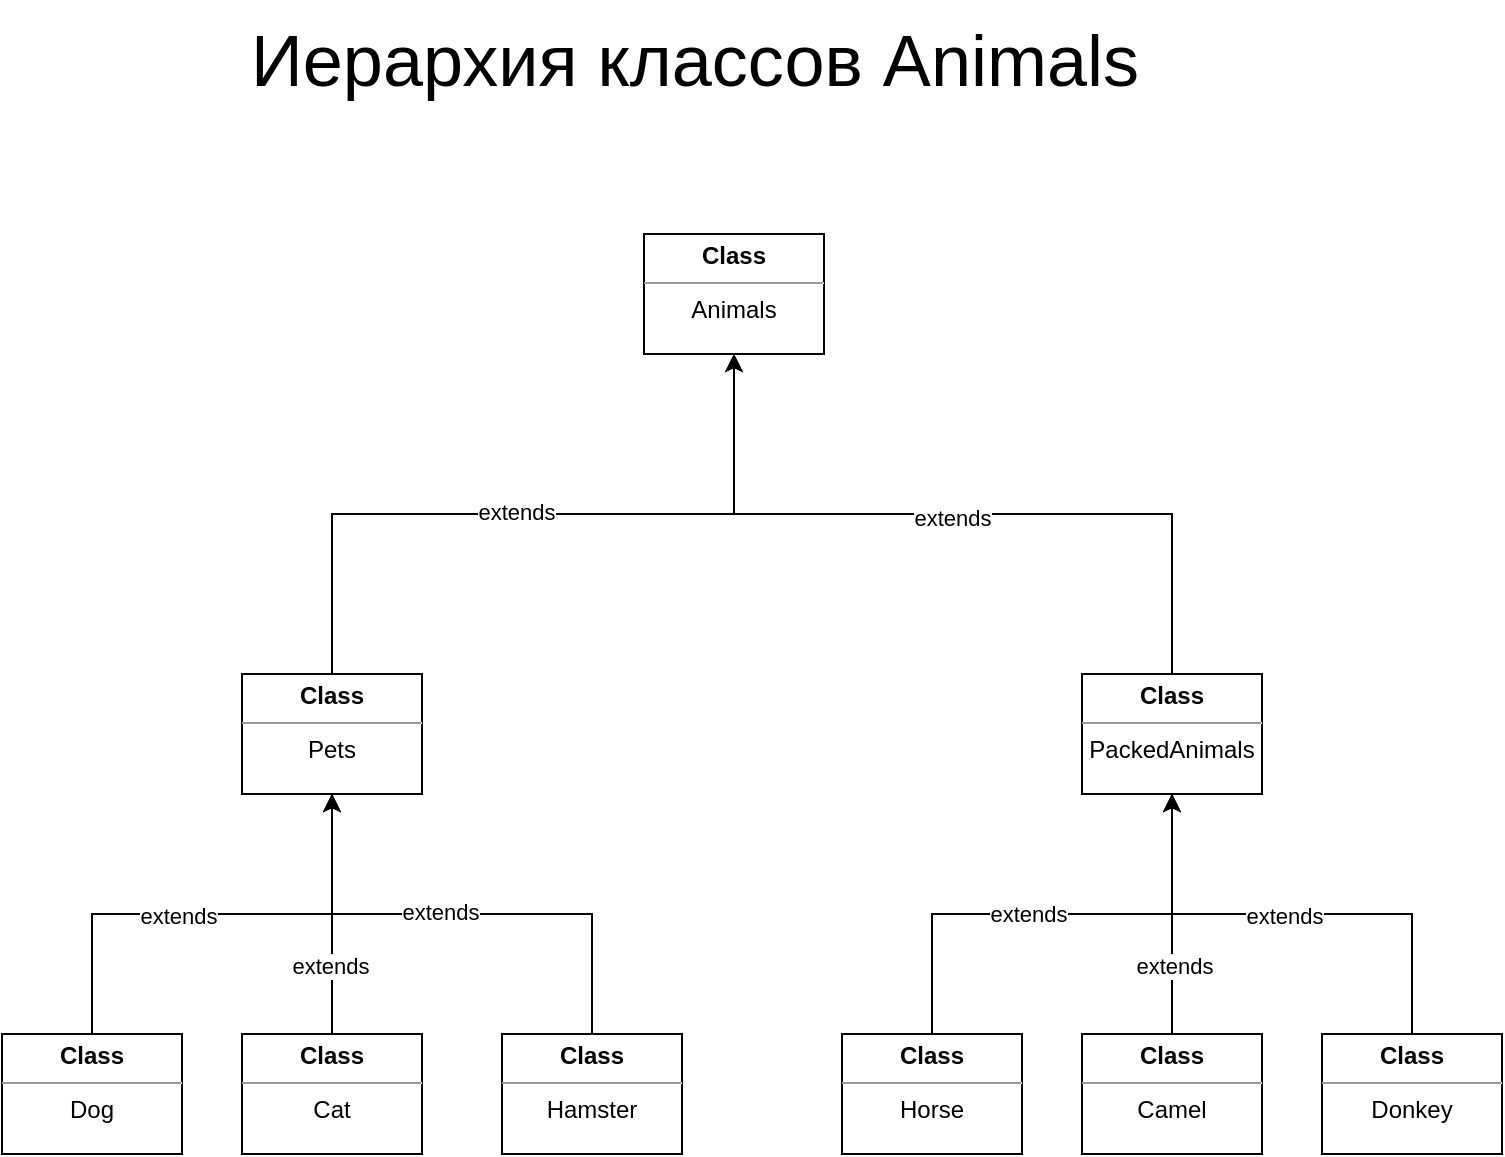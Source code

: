 <mxfile version="22.0.8" type="device">
  <diagram name="Страница — 1" id="A_bx5eHP0rTOwsD1YNuk">
    <mxGraphModel dx="1026" dy="639" grid="1" gridSize="10" guides="1" tooltips="1" connect="1" arrows="1" fold="1" page="1" pageScale="1" pageWidth="827" pageHeight="1169" math="0" shadow="0">
      <root>
        <mxCell id="0" />
        <mxCell id="1" parent="0" />
        <mxCell id="BgpcmBEpxbnPgex4_hgU-1" value="&lt;p style=&quot;margin:0px;margin-top:4px;text-align:center;&quot;&gt;&lt;b&gt;Class&lt;/b&gt;&lt;/p&gt;&lt;hr size=&quot;1&quot;&gt;&lt;div style=&quot;text-align: center; height: 2px;&quot;&gt;Animals&lt;/div&gt;" style="verticalAlign=top;align=left;overflow=fill;fontSize=12;fontFamily=Helvetica;html=1;whiteSpace=wrap;" vertex="1" parent="1">
          <mxGeometry x="360" y="120" width="90" height="60" as="geometry" />
        </mxCell>
        <mxCell id="BgpcmBEpxbnPgex4_hgU-10" style="edgeStyle=orthogonalEdgeStyle;rounded=0;orthogonalLoop=1;jettySize=auto;html=1;exitX=0.5;exitY=0;exitDx=0;exitDy=0;entryX=0.5;entryY=1;entryDx=0;entryDy=0;" edge="1" parent="1" source="BgpcmBEpxbnPgex4_hgU-2" target="BgpcmBEpxbnPgex4_hgU-1">
          <mxGeometry relative="1" as="geometry" />
        </mxCell>
        <mxCell id="BgpcmBEpxbnPgex4_hgU-12" value="extends" style="edgeLabel;html=1;align=center;verticalAlign=middle;resizable=0;points=[];" vertex="1" connectable="0" parent="BgpcmBEpxbnPgex4_hgU-10">
          <mxGeometry x="-0.051" y="1" relative="1" as="geometry">
            <mxPoint as="offset" />
          </mxGeometry>
        </mxCell>
        <mxCell id="BgpcmBEpxbnPgex4_hgU-2" value="&lt;p style=&quot;margin:0px;margin-top:4px;text-align:center;&quot;&gt;&lt;b&gt;Class&lt;/b&gt;&lt;/p&gt;&lt;hr size=&quot;1&quot;&gt;&lt;div style=&quot;text-align: center; height: 2px;&quot;&gt;Pets&lt;/div&gt;" style="verticalAlign=top;align=left;overflow=fill;fontSize=12;fontFamily=Helvetica;html=1;whiteSpace=wrap;" vertex="1" parent="1">
          <mxGeometry x="159" y="340" width="90" height="60" as="geometry" />
        </mxCell>
        <mxCell id="BgpcmBEpxbnPgex4_hgU-11" style="edgeStyle=orthogonalEdgeStyle;rounded=0;orthogonalLoop=1;jettySize=auto;html=1;exitX=0.5;exitY=0;exitDx=0;exitDy=0;entryX=0.5;entryY=1;entryDx=0;entryDy=0;" edge="1" parent="1" source="BgpcmBEpxbnPgex4_hgU-3" target="BgpcmBEpxbnPgex4_hgU-1">
          <mxGeometry relative="1" as="geometry">
            <mxPoint x="439" y="300" as="targetPoint" />
          </mxGeometry>
        </mxCell>
        <mxCell id="BgpcmBEpxbnPgex4_hgU-13" value="extends" style="edgeLabel;html=1;align=center;verticalAlign=middle;resizable=0;points=[];" vertex="1" connectable="0" parent="BgpcmBEpxbnPgex4_hgU-11">
          <mxGeometry x="0.002" y="2" relative="1" as="geometry">
            <mxPoint as="offset" />
          </mxGeometry>
        </mxCell>
        <mxCell id="BgpcmBEpxbnPgex4_hgU-3" value="&lt;p style=&quot;margin:0px;margin-top:4px;text-align:center;&quot;&gt;&lt;b&gt;Class&lt;/b&gt;&lt;/p&gt;&lt;hr size=&quot;1&quot;&gt;&lt;div style=&quot;text-align: center; height: 2px;&quot;&gt;PackedAnimals&lt;/div&gt;" style="verticalAlign=top;align=left;overflow=fill;fontSize=12;fontFamily=Helvetica;html=1;whiteSpace=wrap;" vertex="1" parent="1">
          <mxGeometry x="579" y="340" width="90" height="60" as="geometry" />
        </mxCell>
        <mxCell id="BgpcmBEpxbnPgex4_hgU-14" style="edgeStyle=orthogonalEdgeStyle;rounded=0;orthogonalLoop=1;jettySize=auto;html=1;exitX=0.5;exitY=0;exitDx=0;exitDy=0;entryX=0.5;entryY=1;entryDx=0;entryDy=0;" edge="1" parent="1" source="BgpcmBEpxbnPgex4_hgU-4" target="BgpcmBEpxbnPgex4_hgU-2">
          <mxGeometry relative="1" as="geometry" />
        </mxCell>
        <mxCell id="BgpcmBEpxbnPgex4_hgU-17" value="extends" style="edgeLabel;html=1;align=center;verticalAlign=middle;resizable=0;points=[];" vertex="1" connectable="0" parent="BgpcmBEpxbnPgex4_hgU-14">
          <mxGeometry x="-0.147" y="-1" relative="1" as="geometry">
            <mxPoint as="offset" />
          </mxGeometry>
        </mxCell>
        <mxCell id="BgpcmBEpxbnPgex4_hgU-4" value="&lt;p style=&quot;margin:0px;margin-top:4px;text-align:center;&quot;&gt;&lt;b&gt;Class&lt;/b&gt;&lt;/p&gt;&lt;hr size=&quot;1&quot;&gt;&lt;div style=&quot;text-align: center; height: 2px;&quot;&gt;Dog&lt;/div&gt;" style="verticalAlign=top;align=left;overflow=fill;fontSize=12;fontFamily=Helvetica;html=1;whiteSpace=wrap;" vertex="1" parent="1">
          <mxGeometry x="39" y="520" width="90" height="60" as="geometry" />
        </mxCell>
        <mxCell id="BgpcmBEpxbnPgex4_hgU-15" style="edgeStyle=orthogonalEdgeStyle;rounded=0;orthogonalLoop=1;jettySize=auto;html=1;exitX=0.5;exitY=0;exitDx=0;exitDy=0;" edge="1" parent="1" source="BgpcmBEpxbnPgex4_hgU-5">
          <mxGeometry relative="1" as="geometry">
            <mxPoint x="204" y="400" as="targetPoint" />
          </mxGeometry>
        </mxCell>
        <mxCell id="BgpcmBEpxbnPgex4_hgU-24" value="extends" style="edgeLabel;html=1;align=center;verticalAlign=middle;resizable=0;points=[];" vertex="1" connectable="0" parent="BgpcmBEpxbnPgex4_hgU-15">
          <mxGeometry x="-0.433" y="1" relative="1" as="geometry">
            <mxPoint as="offset" />
          </mxGeometry>
        </mxCell>
        <mxCell id="BgpcmBEpxbnPgex4_hgU-5" value="&lt;p style=&quot;margin:0px;margin-top:4px;text-align:center;&quot;&gt;&lt;b&gt;Class&lt;/b&gt;&lt;/p&gt;&lt;hr size=&quot;1&quot;&gt;&lt;div style=&quot;text-align: center; height: 2px;&quot;&gt;Cat&lt;/div&gt;" style="verticalAlign=top;align=left;overflow=fill;fontSize=12;fontFamily=Helvetica;html=1;whiteSpace=wrap;" vertex="1" parent="1">
          <mxGeometry x="159" y="520" width="90" height="60" as="geometry" />
        </mxCell>
        <mxCell id="BgpcmBEpxbnPgex4_hgU-16" style="edgeStyle=orthogonalEdgeStyle;rounded=0;orthogonalLoop=1;jettySize=auto;html=1;exitX=0.5;exitY=0;exitDx=0;exitDy=0;entryX=0.5;entryY=1;entryDx=0;entryDy=0;" edge="1" parent="1" source="BgpcmBEpxbnPgex4_hgU-6" target="BgpcmBEpxbnPgex4_hgU-2">
          <mxGeometry relative="1" as="geometry" />
        </mxCell>
        <mxCell id="BgpcmBEpxbnPgex4_hgU-18" value="extends" style="edgeLabel;html=1;align=center;verticalAlign=middle;resizable=0;points=[];" vertex="1" connectable="0" parent="BgpcmBEpxbnPgex4_hgU-16">
          <mxGeometry x="0.09" y="-1" relative="1" as="geometry">
            <mxPoint as="offset" />
          </mxGeometry>
        </mxCell>
        <mxCell id="BgpcmBEpxbnPgex4_hgU-6" value="&lt;p style=&quot;margin:0px;margin-top:4px;text-align:center;&quot;&gt;&lt;b&gt;Class&lt;/b&gt;&lt;/p&gt;&lt;hr size=&quot;1&quot;&gt;&lt;div style=&quot;text-align: center; height: 2px;&quot;&gt;Hamster&lt;/div&gt;" style="verticalAlign=top;align=left;overflow=fill;fontSize=12;fontFamily=Helvetica;html=1;whiteSpace=wrap;" vertex="1" parent="1">
          <mxGeometry x="289" y="520" width="90" height="60" as="geometry" />
        </mxCell>
        <mxCell id="BgpcmBEpxbnPgex4_hgU-21" style="edgeStyle=orthogonalEdgeStyle;rounded=0;orthogonalLoop=1;jettySize=auto;html=1;exitX=0.5;exitY=0;exitDx=0;exitDy=0;" edge="1" parent="1" source="BgpcmBEpxbnPgex4_hgU-7" target="BgpcmBEpxbnPgex4_hgU-3">
          <mxGeometry relative="1" as="geometry" />
        </mxCell>
        <mxCell id="BgpcmBEpxbnPgex4_hgU-23" value="extends" style="edgeLabel;html=1;align=center;verticalAlign=middle;resizable=0;points=[];" vertex="1" connectable="0" parent="BgpcmBEpxbnPgex4_hgU-21">
          <mxGeometry x="0.032" y="1" relative="1" as="geometry">
            <mxPoint as="offset" />
          </mxGeometry>
        </mxCell>
        <mxCell id="BgpcmBEpxbnPgex4_hgU-7" value="&lt;p style=&quot;margin:0px;margin-top:4px;text-align:center;&quot;&gt;&lt;b&gt;Class&lt;/b&gt;&lt;/p&gt;&lt;hr size=&quot;1&quot;&gt;&lt;div style=&quot;text-align: center; height: 2px;&quot;&gt;Donkey&lt;/div&gt;" style="verticalAlign=top;align=left;overflow=fill;fontSize=12;fontFamily=Helvetica;html=1;whiteSpace=wrap;" vertex="1" parent="1">
          <mxGeometry x="699" y="520" width="90" height="60" as="geometry" />
        </mxCell>
        <mxCell id="BgpcmBEpxbnPgex4_hgU-20" style="edgeStyle=orthogonalEdgeStyle;rounded=0;orthogonalLoop=1;jettySize=auto;html=1;exitX=0.5;exitY=0;exitDx=0;exitDy=0;" edge="1" parent="1" source="BgpcmBEpxbnPgex4_hgU-8">
          <mxGeometry relative="1" as="geometry">
            <mxPoint x="624" y="400" as="targetPoint" />
          </mxGeometry>
        </mxCell>
        <mxCell id="BgpcmBEpxbnPgex4_hgU-25" value="extends" style="edgeLabel;html=1;align=center;verticalAlign=middle;resizable=0;points=[];" vertex="1" connectable="0" parent="BgpcmBEpxbnPgex4_hgU-20">
          <mxGeometry x="-0.433" y="-1" relative="1" as="geometry">
            <mxPoint as="offset" />
          </mxGeometry>
        </mxCell>
        <mxCell id="BgpcmBEpxbnPgex4_hgU-8" value="&lt;p style=&quot;margin:0px;margin-top:4px;text-align:center;&quot;&gt;&lt;b&gt;Class&lt;/b&gt;&lt;/p&gt;&lt;hr size=&quot;1&quot;&gt;&lt;div style=&quot;text-align: center; height: 2px;&quot;&gt;Camel&lt;/div&gt;" style="verticalAlign=top;align=left;overflow=fill;fontSize=12;fontFamily=Helvetica;html=1;whiteSpace=wrap;" vertex="1" parent="1">
          <mxGeometry x="579" y="520" width="90" height="60" as="geometry" />
        </mxCell>
        <mxCell id="BgpcmBEpxbnPgex4_hgU-19" style="edgeStyle=orthogonalEdgeStyle;rounded=0;orthogonalLoop=1;jettySize=auto;html=1;exitX=0.5;exitY=0;exitDx=0;exitDy=0;entryX=0.5;entryY=1;entryDx=0;entryDy=0;" edge="1" parent="1" source="BgpcmBEpxbnPgex4_hgU-9" target="BgpcmBEpxbnPgex4_hgU-3">
          <mxGeometry relative="1" as="geometry" />
        </mxCell>
        <mxCell id="BgpcmBEpxbnPgex4_hgU-22" value="extends" style="edgeLabel;html=1;align=center;verticalAlign=middle;resizable=0;points=[];" vertex="1" connectable="0" parent="BgpcmBEpxbnPgex4_hgU-19">
          <mxGeometry x="-0.105" relative="1" as="geometry">
            <mxPoint as="offset" />
          </mxGeometry>
        </mxCell>
        <mxCell id="BgpcmBEpxbnPgex4_hgU-9" value="&lt;p style=&quot;margin:0px;margin-top:4px;text-align:center;&quot;&gt;&lt;b&gt;Class&lt;/b&gt;&lt;/p&gt;&lt;hr size=&quot;1&quot;&gt;&lt;div style=&quot;text-align: center; height: 2px;&quot;&gt;Horse&lt;/div&gt;" style="verticalAlign=top;align=left;overflow=fill;fontSize=12;fontFamily=Helvetica;html=1;whiteSpace=wrap;" vertex="1" parent="1">
          <mxGeometry x="459" y="520" width="90" height="60" as="geometry" />
        </mxCell>
        <mxCell id="BgpcmBEpxbnPgex4_hgU-26" value="&lt;font style=&quot;font-size: 36px;&quot;&gt;Иерархия классов Animals&lt;/font&gt;" style="text;html=1;align=center;verticalAlign=middle;resizable=0;points=[];autosize=1;strokeColor=none;fillColor=none;" vertex="1" parent="1">
          <mxGeometry x="150" y="3" width="470" height="60" as="geometry" />
        </mxCell>
      </root>
    </mxGraphModel>
  </diagram>
</mxfile>
